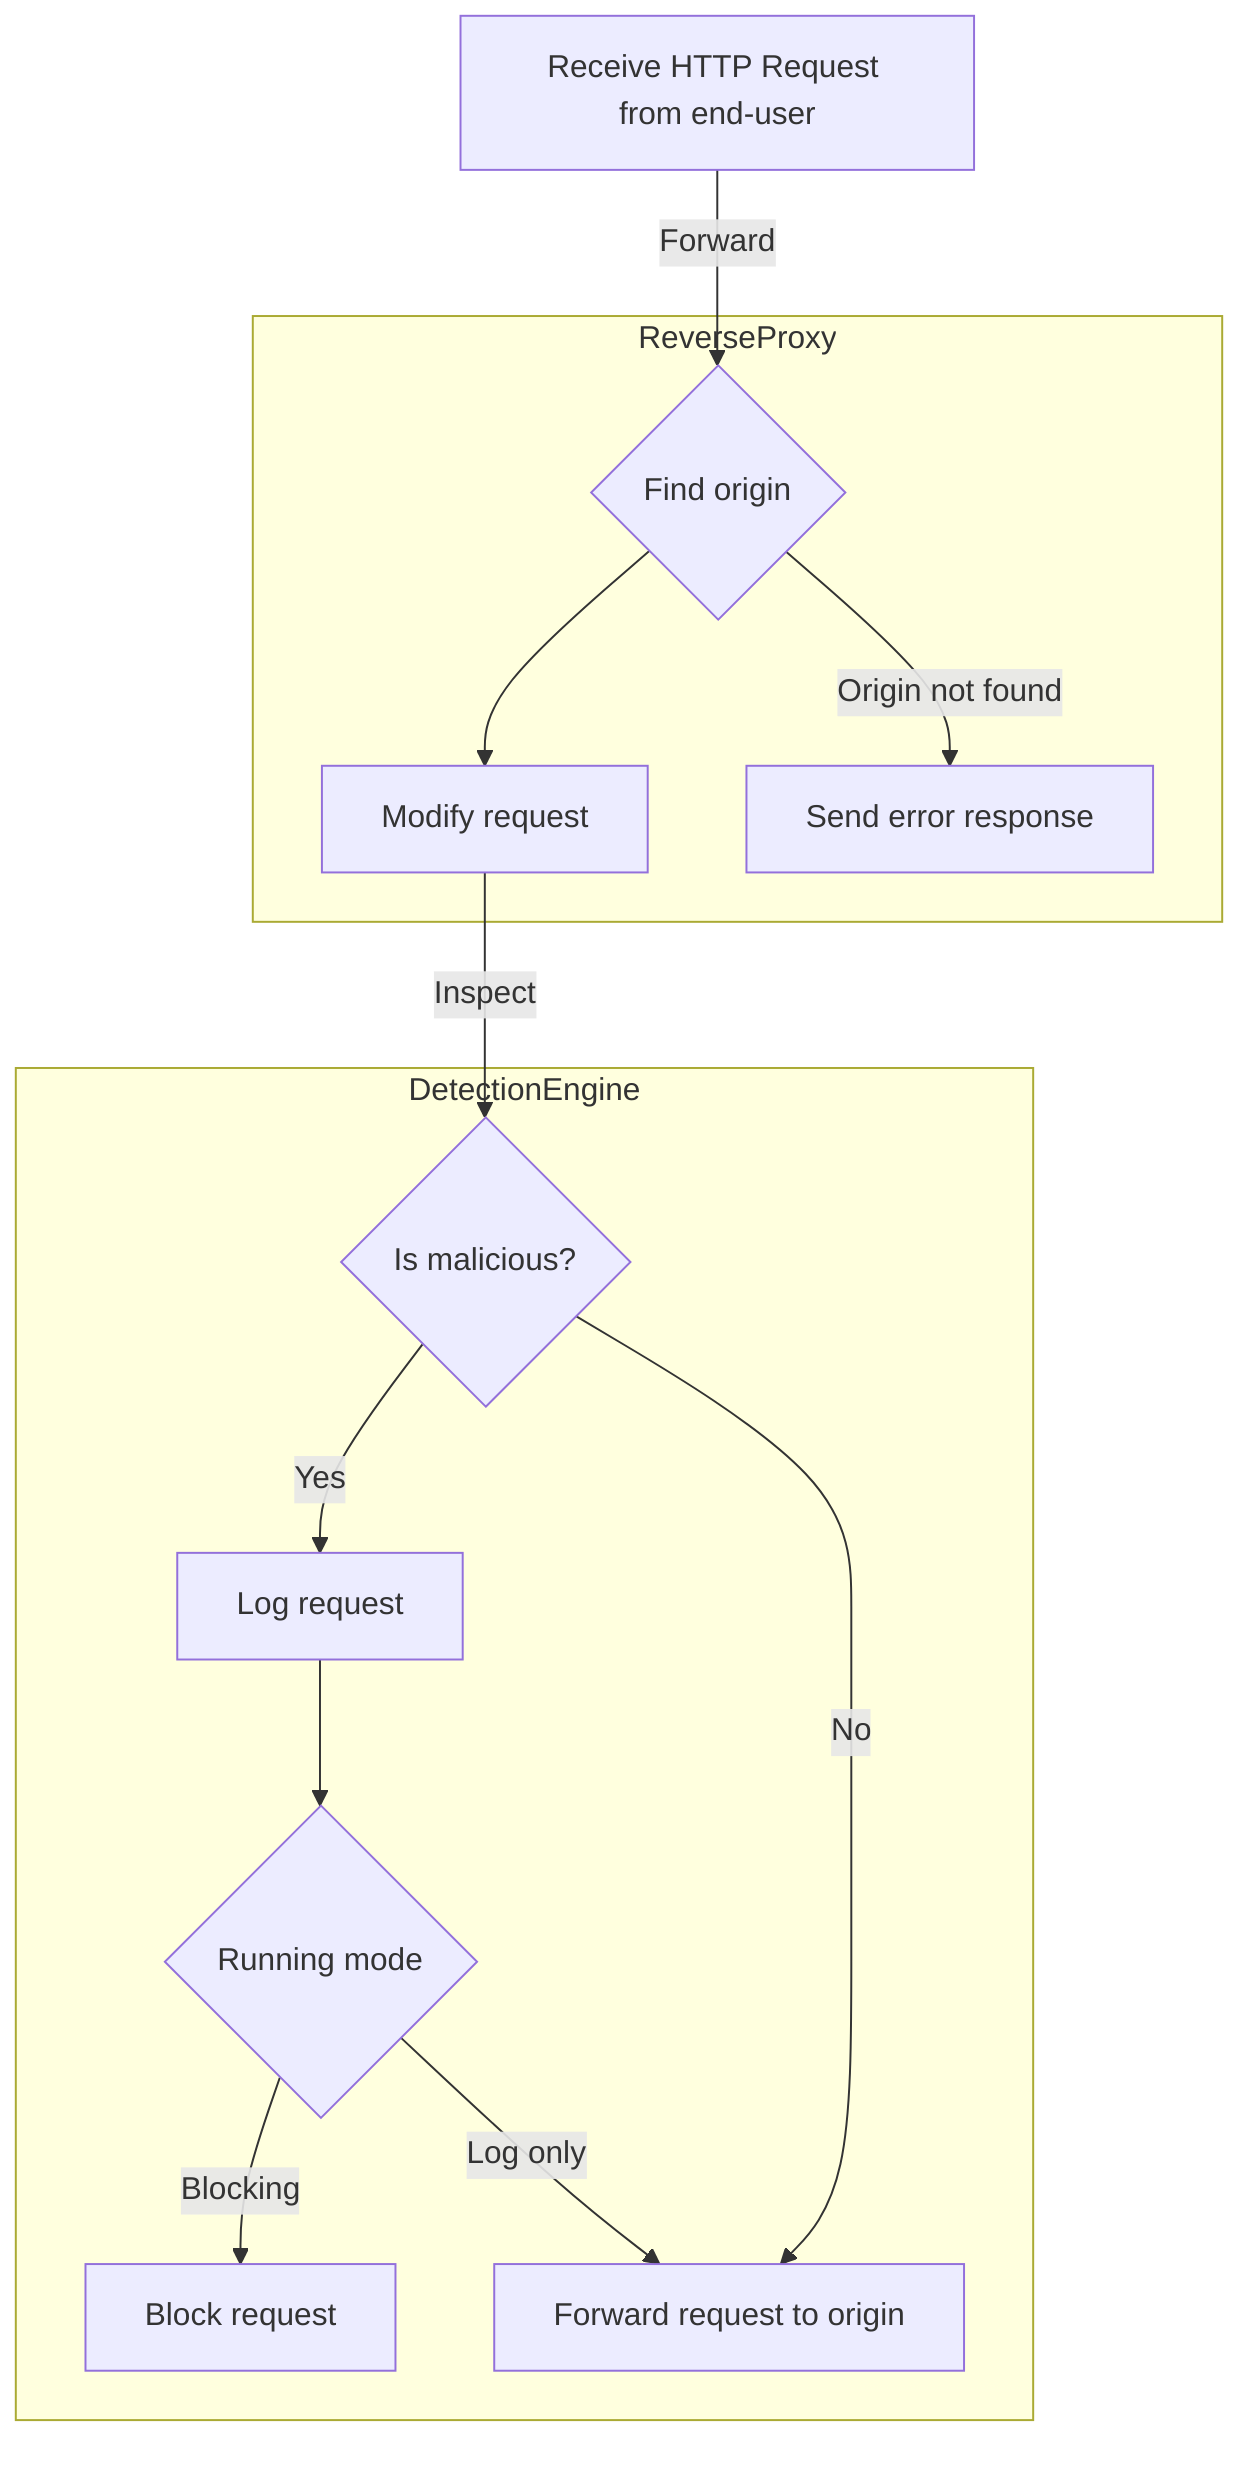 graph TD
    A[Receive HTTP Request from end-user] --> |Forward| B{Find origin}
    subgraph ReverseProxy
    B -->C[Modify request]
    B -->|Origin not found| D[Send error response]
    end ReverseProxy
    subgraph DetectionEngine
    C --> |Inspect|E{Is malicious?}
    E --> |Yes| F[Log request]
    F --> H{Running mode}
    H --> |Blocking| I[Block request]
    H --> |Log only| G
    E --> |No| G[Forward request to origin]
    end DetectionEngine